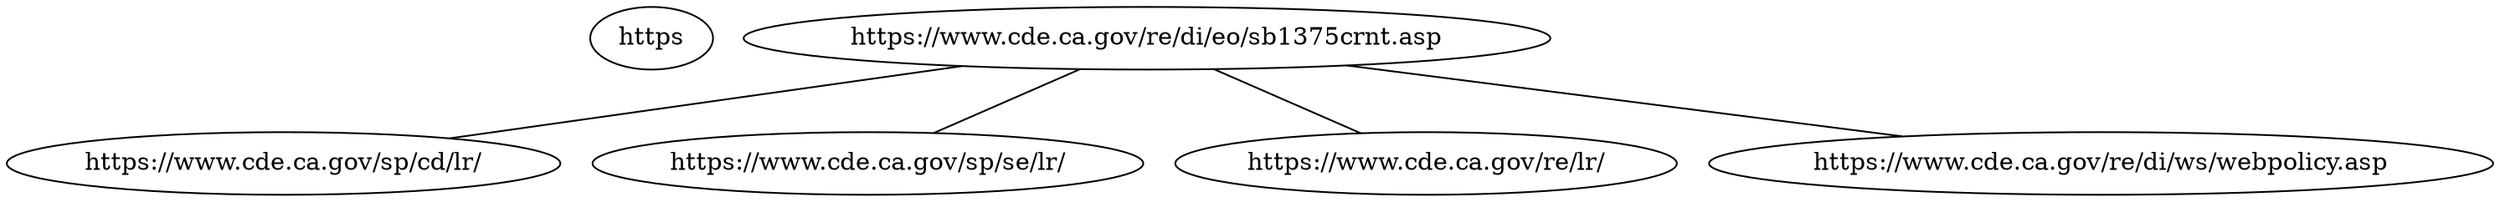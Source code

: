 strict graph  {
https [child_link="['https://www.cde.ca.gov/sp/cd/lr/', 'https://www.cde.ca.gov/sp/se/lr/', 'https://www.cde.ca.gov/re/lr/', 'https://www.cde.ca.gov/re/di/ws/webpolicy.asp']", data="b\"\nSB 1375 Notification - Equal Opportunity & Access (CA Dept of Education)\nSkip to main content\nCalifornia Department of Education\nSearch\nNavigation Menu\nCalifornia Department of Education\nCA Dept of Education\nSearch Site\nSearch\nTeaching & Learning\nTeaching & Learning Home\nBecoming an Educator\nBecome a Teacher\nCareer Technical Education\nBusiness & Marketing\nHealth Careers Education\nIndustrial & Technology Education\nPerkins\nROCP\nStandards & Framework\nWork Experience Education (WEE)\nCurriculum and Instruction Resources\nCommon Core State Standards\nCurriculum Frameworks & Instructional Materials\nDistance Learning\nDriver Education\nMulti-Tiered System of Supports\nRecommended Literature\nSchool Libraries\nService-Learning\nSpecialized Media\nGrade Spans\nEarly Education\nP-3 Alignment\nElementary\nMiddle Grades\nHigh School\nPostsecondary\nAdult Education\nProfessional Learning\nAdministrators\nBecome a Teacher\nCurriculum Areas Professional Standards\nQuality Schooling Framework\nSocial and Emotional Learning\nSubject Areas\nComputer Science\nEnglish Language Arts\nHealth\nHistory-Social Science\nMathematics\nPhysical Education\nScience\nVisual & Performing Arts\nWorld Languages\nTesting & Accountability\nTesting & Accountability Home\nAccountability\nCalifornia School Dashboard and System of Support\nDashboard Alternative School Status (DASS)\nLocal Educational Agency Accountability Report Card\nSchool Accountability Report Card (SARC)\nState Accountability Report Card\nCompliance Monitoring\nDistrict & School Interventions\nAwards and Recognition\nAcademic Achievement Awards\nCalifornia Distinguished Schools Program\nCalifornia Teachers of the Year\nClassified School Employees of the Year\nCalifornia Gold Ribbon Schools\nTesting\nAssessment Information\nCA Assessment of Student Performance and Progress (CAASPP)\nCA Proficiency Program (CPP)\nEnglish Language Proficiency Assessments for CA (ELPAC)\nGrade Two Diagnostic Assessment\nHigh School Equivalency Tests (HSET)\nNational Assessment of Educational Progress (NAEP)\nPhysical Fitness Testing (PFT)\nSmarter Balanced Assessment System\nFinance & Grants\nFinance & Grants Home\nAccounting\nDefinitions, Instructions, & Procedures\nIndirect Cost Rates (ICR)\nStandardized Account Code Structure (SACS)\nAllocations & Apportionments\nCategorical Programs\nEarly Education\nConsolidated Application\nFederal Cash Management\nLocal Control Funding Formula\nPrincipal Apportionment\nFunding\nAvailable Funding\nFunding Results\nProjected Funding\nSearch CDE Funding\nOutside Funding\nFunding Tools & Materials\nFinance & Grants Other Topics\nAuditing\nFiscal Oversight\nReports\nSoftware & Forms\nData & Statistics\nData & Statistics Home\nAccessing Educational Data\nAbout CDE's Education Data\nAbout DataQuest\nData Reports by Topic\nDownloadable Data Files\nData Collections\nCalifornia Basic Educational Data System (CBEDS)\nCalifornia Longitudinal Pupil Achievement Data System (CALPADS)\nConsolidated Application and Reporting System (CARS)\nCradle-to-Career Data System\nFinancial\nAnnual Financial Data\nCertificated Salaries & Benefits\nCurrent Expense of Education & Per-pupil Spending\nIndirect Cost Rates (ICR)\nData Governance\nData Privacy\nEducational Data Governance (EDGO)\nStudent Health & Support\nFree and Reduced Price Meal Eligibility Data\nFood Programs\nData Requests\nSchool & District Information\nCalifornia School Directory\nCharter School Locator\nCounty-District-School Administration\nPrivate School Data\nPublic Schools and District Data Files\nRegional Occupational Centers & Programs\nSchool Performance\nCalifornia School Dashboard and System of Support\nPostsecondary Preparation\nSpecialized Programs\nSpecialized Programs Home\nAdult Education\nDirectory of Schools\nFederal Grants Administration\nCharter Schools\nEarly Education\nContractor Information\nLaws, Regulations, & Requirements\nProgram Overview\nResources\nEducational Options\nIndependent Study\nOpen Enrollment\nEnglish Learners\nTitle III\nSpecial Education\nAdministration & Support\nAnnouncements & Current Issues\nData Collection & Reporting\nFamily Involvement & Partnerships\nLaws, Regulations, & Requirements\nQuality Assurance Process\nServices & Resources\nTitle I\nCA Equity Performance and Improvement Program\nImproving Academic Achievement\nSchoolwide Programs\nStatewide System of School Support (S4)\nSpecialized Programs Other Topics\nAmerican Indian\nGifted & Talented Education\nHomeless Education\nMigrant/International\nPrivate Schools and Schooling at Home\nState Special Schools\nLearning Support\nLearning Support Home\nAttendance Improvement\nSchool Attendance Review Boards\nTruancy\nExpanded Learning\n21st Century Community Learning Centers\nAfter School Education & Safety Program\nExpanded Learning Opportunities Program\nNutrition\nChild & Adult Care Food Program (CACFP)\nChild Nutrition Information & Payment System (CNIPS)\nRates, Eligibility Scales, & Funding\nSchool Nutrition\nParents/Family & Community\nClearinghouse for Multilingual Documents\nSchool Disaster and Emergency Management\nLearning Support Other Topics\nClass Size Reduction\nEducation Technology\nEducational Counseling\nHealth\nMental Health\nSafe Schools\nSchool Facilities\nTransportation\nYouth Development\nProfessional Learning\nProfessional Learning Home\nAdministrators\nCurriculum Areas\nProfessional Standards\nQuality Schooling Framework\nTitle II, Part A Resources and Guidance\nHome\nResources\nDepartment Information\nEqual Opportunity & Access\nCalifornia Department of EducationOfficial Letter\nCalifornia Department of EducationOfficial Letter\nApril 28, 2021\nDear County and  District Superintendents; Superintendents of State Special Schools; and Public,  Charter, and Private School Administrators:\nSEX  EQUITY IN EDUCATION ACT ANNUAL NOTIFICATION\nTitle IX  remains a critical federal civil rights law which prohibits discrimination on  the basis of sex (including sexual harassment) in our schools. It protects male  and female students and employees in any educational entity that receives  federal funds. In addition, Title IX protects transgender students and students  who do not conform to sex stereotypes. State law also prohibits discrimination  based on gender (sex), gender expression, gender identity, and sexual  orientation.\nCalifornia Education  Code Section 221.61 strengthens and expands upon Title IX and state sex  equity in education requirements. Specifically, by July 1, 2017, public  schools, private schools, school districts, county offices of education, and  charter schools receiving federal funding were required to post information on  their internet website relative to the designated Title IX Coordinator, the  rights of students and the responsibilities of schools, and a description of  how to file a complaint. Schools should continue to monitor and update  information to reflect changes in staff as well as any state and federal legal  requirements.\nTo fully  understand the Title IX requirements, we recommend an examination of 34 Code of Federal Regulations, Part 106.  Additionally, the law may not be applicable to all private schools receiving  federal funds. There are specific federal guidelines allowing exemptions to the  Title IX requirements if funds are received under the Elementary and Secondary  Education Act (ESEA) and the Individuals with Disabilities Education Act  (IDEA). For more information, please visit the Office of Civil Rights\xe2\x80\x99 Frequently Asked Questions page.\nThese  requirements are essential to ensure equity in education, and your efforts are  greatly appreciated. If you have any questions, please contact my staff by  phone at 916-445-9174 or by email at oeoinfo@cde.ca.gov.\nSincerely,\n[Original  copy on file at CDE]\nRandi Sol\xc3\xads-Thompson, Director\nCivil Rights, Title IX, ADA/504, MOA Coordinator\nOffice of Equal Opportunity\nCalifornia Department of Education\n1430 N Street, Room 4206\nSacramento, CA 95814\nPhone: 916-445-9174\nFax: 916-324-9818\noeoinfo@cde.ca.gov\nRT:mhb\nAttachment\nNondiscrimination Statement\nThe State of California, Department of Education (CDE), is committed to  ensuring equal, fair, and meaningful access to employment and education  services. The CDE does not discriminate in any employment practice, education  program, or educational activity on the basis and/or association with a person  or group with one or more of these actual or perceived characteristics of age,  ancestry, color, disability, ethnicity, gender, gender identity, gender  expression, genetic information, marital status, medical condition, military or  veteran status, national origin, immigration status, political affiliation,  pregnancy and related conditions, race, religion, retaliation, sex (including  sexual harassment), sexual orientation, or any other basis prohibited by  California state and federal nondiscrimination laws respectively. Not all bases  of discrimination will apply to both education services and employment. The  Office of Equal Opportunity is charged with overseeing, leading, and directing  the CDE\xe2\x80\x99s efforts to meet the legal obligations set forth in state and federal  civil rights laws, and regulations in CDE employment and delivery of education  services. Inquiries regarding nondiscrimination and civil rights should be  directed to the Office of Equal Opportunity.\nAttachment\nImplementation of the Sex Equity in Education Act\nThe following information from state and federal statute was gathered to assist in understanding how the amendments in SB 1375 expand upon the requirements of Title IX. This is not an exhaustive examination and, therefore, should not be used as a substitute for careful reading of the regulations themselves.\nSex Equity in Education Act\nCalifornia Education Code, 221.61\nOn or before July 1, 2017, public schools,  private schools that receive federal funds and are subject to the requirements  of Title IX, school districts, county offices of education, and charter schools  shall post in a prominent and conspicuous location on their Internet Web sites  all of the following:\nThe name and  contact information of the Title IX coordinator for that public school, private  school, school district, county office of education, or charter school, which  shall include the Title IX coordinator\xe2\x80\x99s phone number and email address.\nThe rights of a  pupil and the public and the responsibilities of the public school, private  school, school district, county office of education, or charter school under  Title IX, which shall include, but shall not be limited to, Internet Web links  to information about those rights and responsibilities located on the Internet  Web sites of the department\xe2\x80\x99s Office for Equal Opportunity and the United  States Department of Education Office of Civil Rights, and the list of rights  specified in Section 221.8.\nA description of  how to file a complaint under Title IX, which shall include all of the  following:\nAn explanation of the statute of  limitations within which a complaint must be filed after an alleged incident of  discrimination has occurred, and how a complaint may be filed beyond the  statute of limitations.\nAn explanation of how the complaint will be  investigated and how the complainant may further pursue the complaint,  including, but not limited to, Internet Web links to this information on the  United States Department of Education Office for Civil Rights\xe2\x80\x99 Internet Web  site.\nAn Internet Web link to the United States  Department of Education Office for Civil Rights complaints form, and the  contact information for the office, which shall include the phone number and  email address for the office.\nOn or before April 1, 2017, and annually  thereafter, the Superintendent shall send a letter through electronic means to  all public schools, private schools that receive federal funds and are subject  to the requirements of Title IX, school districts, county offices of education,  and charter schools informing them of the requirement specified in subdivision  (a) and of their responsibilities under Title IX.\nA public school that does not maintain an  Internet Web site may comply with subdivision (a) by posting the information  specified in paragraphs (1) to (3), inclusive, of subdivision (a) on the  Internet Web site of its school district or county office of education.\nNothing in this section shall be construed  to require a school or local educational agency to establish an Internet Web  site if the school or local educational agency does not already maintain one.\nTitle IX Requirements\n34 CFR [Code of Federal Regulations] 106.8\nDesignation of responsible employee. Each recipient shall designate at least one employee to coordinate its efforts to comply with and carry out its responsibilities under this part, including any investigation of any complaint communicated to such recipient alleging its noncompliance with this part or alleging any actions which would be prohibited by this part. The recipient shall notify all its students and employees of the name, office address and telephone number of the employee or employees appointed pursuant to this paragraph.\nComplaint procedure of recipient. A recipient shall adopt and publish grievance procedures providing for prompt and equitable resolution of student and employee complaints alleging any action which would be prohibited by this part.\n(Authority: 34 C.F.R. Sec 106.8)\n106.9 Dissemination of Policy\nNotification of policy.\nEach recipient shall implement specific and continuing steps to notify applicants for admission and employment, students and parents of elementary and secondary school students, employees, sources of referral of applicants for admission and employment, and all unions or professional organizations holding collective bargaining or professional agreements with the recipient, that it does not discriminate on the basis of sex in the educational program or activity which it operates, and that it is required by Title IX and this part not to discriminate in such a manner. Such notification shall contain such information and be made in such manner as the Assistant Secretary finds necessary to apprise such persons of the protections against discrimination assured them by Title IX and this part, but shall state at least that the requirement not to discriminate in the education program or activity extends to employment therein, and to admission thereto unless Subpart C does not apply to the recipient, and that inquiries concerning the application of Title IX and this part to such recipient may be referred to the employee designated pursuant to Sec. 106.8, or to the Assistant Secretary.\nEach recipient shall make the initial notification required by paragraph (a)(1) of this section within 90 days of the effective date of this part or of the date this part first applies to such recipient, whichever comes later, which notification shall include publication in:\nLocal newspapers;\nNewspapers and magazines operated by such recipient or by student, alumnae, or alumni groups for or in connection with such recipient; and\nMemoranda or other written communications distributed to every student and employee of such recipient.\nPublications.\nEach recipient shall prominently include a statement of the policy described in paragraph (a) of this section in each announcement, bulletin, catalog, or application form which it makes available to any person of a type, described in paragraph (a) of this section, or which is otherwise used in connection with the recruitment of students or employees.\nA recipient shall not use or distribute a publication of the type described in this paragraph which suggests, by text or illustration, that such recipient treats applicants, students, or employees differently on the basis of sex except as such treatment is permitted by this part.\nDistribution. Each recipient shall distribute without discrimination on the basis of sex each publication described in paragraph (b) of this section, and shall apprise each of its admission and employment recruitment representatives of the policy of nondiscrimination described in paragraph (a) of this section, and require such representatives to adhere to such policy.\n(Authority: 34 C.F.R. Sec 106.8)\nLast Reviewed: Wednesday, September 06, 2023\nShare this Page\nShare via Email\nShare with Twitter\nShare with Facebook\nShare with LinkedIn\nShare via Link\nRecently Posted in Department Information\nMS PowerPoint Standards  (added 09-Oct-2023)\nRequirements for Microsoft (MS) PowerPoint presentations that are developed, procured, maintained, or used under the purview of the California Department of Education (CDE).\nFooter Navigation Menu\nAbout CDE\nCDE Locations\nCDE Mission\nCDE Organization\nContact Us\nEqual Opportunity\nJobs at CDE\nNewsroom\nStay Connected with CDE\nSuperintendent's Initiatives\nState Board of Education\nMeeting Agendas\nMeeting Minutes & Schedule\nMembers\nPopular Content\nCalifornia School Dashboard\nCommon Core State Standards\nComplaint Procedures\nContent Standards\nCurriculum Resources\nEducation Funding\nEnglish Language Development Standards\nFinancial Allocations & Apportionments\nHigh School Equivalency Tests\nHigh School Graduation Requirements\nKindergarten in California\nReleased Test Questions\nSocial and Emotional Learning\nStandards & Frameworks\nPopular Program Areas\nAccountability - School Performance\nCareer Technical Education\nCharter Schools\nChild Nutrition\nChild Development\nDisaster and Emergency Management\nExpanded Learning\nPrincipal Apportionments\nSafe Schools\nSchool Facilities\nSpecial Education\nStandardized Testing\nTitle I\nTitle III\nResources\nCalifornia School Directory\nEducation Calendars\nEducation FAQs\nLanguage Access Complaint\nLaws & Regulations\nMultilingual Documents\nPublications\nSchool and District Reports\n>> More Resources\nSite Information\nA-Z Index | Site Map\nWeb Policy\nAccessibility Certification\n\xc2\xa9 California Department of Education\""];
https [child_link="['https://www.cde.ca.gov/sp/cd/lr/', 'https://www.cde.ca.gov/sp/se/lr/', 'https://www.cde.ca.gov/re/lr/', 'https://www.cde.ca.gov/re/di/ws/webpolicy.asp']", data="b\"\nLaws, Regulations, & Requirements - Early Education (CA Dept of Education)\nSkip to main content\nCalifornia Department of Education\nSearch\nNavigation Menu\nCalifornia Department of Education\nCA Dept of Education\nSearch Site\nSearch\nTeaching & Learning\nTeaching & Learning Home\nBecoming an Educator\nBecome a Teacher\nCareer Technical Education\nBusiness & Marketing\nHealth Careers Education\nIndustrial & Technology Education\nPerkins\nROCP\nStandards & Framework\nWork Experience Education (WEE)\nCurriculum and Instruction Resources\nCommon Core State Standards\nCurriculum Frameworks & Instructional Materials\nDistance Learning\nDriver Education\nMulti-Tiered System of Supports\nRecommended Literature\nSchool Libraries\nService-Learning\nSpecialized Media\nGrade Spans\nEarly Education\nP-3 Alignment\nElementary\nMiddle Grades\nHigh School\nPostsecondary\nAdult Education\nProfessional Learning\nAdministrators\nBecome a Teacher\nCurriculum Areas Professional Standards\nQuality Schooling Framework\nSocial and Emotional Learning\nSubject Areas\nComputer Science\nEnglish Language Arts\nHealth\nHistory-Social Science\nMathematics\nPhysical Education\nScience\nVisual & Performing Arts\nWorld Languages\nTesting & Accountability\nTesting & Accountability Home\nAccountability\nCalifornia School Dashboard and System of Support\nDashboard Alternative School Status (DASS)\nLocal Educational Agency Accountability Report Card\nSchool Accountability Report Card (SARC)\nState Accountability Report Card\nCompliance Monitoring\nDistrict & School Interventions\nAwards and Recognition\nAcademic Achievement Awards\nCalifornia Distinguished Schools Program\nCalifornia Teachers of the Year\nClassified School Employees of the Year\nCalifornia Gold Ribbon Schools\nTesting\nAssessment Information\nCA Assessment of Student Performance and Progress (CAASPP)\nCA Proficiency Program (CPP)\nEnglish Language Proficiency Assessments for CA (ELPAC)\nGrade Two Diagnostic Assessment\nHigh School Equivalency Tests (HSET)\nNational Assessment of Educational Progress (NAEP)\nPhysical Fitness Testing (PFT)\nSmarter Balanced Assessment System\nFinance & Grants\nFinance & Grants Home\nAccounting\nDefinitions, Instructions, & Procedures\nIndirect Cost Rates (ICR)\nStandardized Account Code Structure (SACS)\nAllocations & Apportionments\nCategorical Programs\nEarly Education\nConsolidated Application\nFederal Cash Management\nLocal Control Funding Formula\nPrincipal Apportionment\nFunding\nAvailable Funding\nFunding Results\nProjected Funding\nSearch CDE Funding\nOutside Funding\nFunding Tools & Materials\nFinance & Grants Other Topics\nAuditing\nFiscal Oversight\nReports\nSoftware & Forms\nData & Statistics\nData & Statistics Home\nAccessing Educational Data\nAbout CDE's Education Data\nAbout DataQuest\nData Reports by Topic\nDownloadable Data Files\nData Collections\nCalifornia Basic Educational Data System (CBEDS)\nCalifornia Longitudinal Pupil Achievement Data System (CALPADS)\nConsolidated Application and Reporting System (CARS)\nCradle-to-Career Data System\nFinancial\nAnnual Financial Data\nCertificated Salaries & Benefits\nCurrent Expense of Education & Per-pupil Spending\nIndirect Cost Rates (ICR)\nData Governance\nData Privacy\nEducational Data Governance (EDGO)\nStudent Health & Support\nFree and Reduced Price Meal Eligibility Data\nFood Programs\nData Requests\nSchool & District Information\nCalifornia School Directory\nCharter School Locator\nCounty-District-School Administration\nPrivate School Data\nPublic Schools and District Data Files\nRegional Occupational Centers & Programs\nSchool Performance\nCalifornia School Dashboard and System of Support\nPostsecondary Preparation\nSpecialized Programs\nSpecialized Programs Home\nAdult Education\nDirectory of Schools\nFederal Grants Administration\nCharter Schools\nEarly Education\nContractor Information\nLaws, Regulations, & Requirements\nProgram Overview\nResources\nEducational Options\nIndependent Study\nOpen Enrollment\nEnglish Learners\nTitle III\nSpecial Education\nAdministration & Support\nAnnouncements & Current Issues\nData Collection & Reporting\nFamily Involvement & Partnerships\nLaws, Regulations, & Requirements\nQuality Assurance Process\nServices & Resources\nTitle I\nCA Equity Performance and Improvement Program\nImproving Academic Achievement\nSchoolwide Programs\nStatewide System of School Support (S4)\nSpecialized Programs Other Topics\nAmerican Indian\nGifted & Talented Education\nHomeless Education\nMigrant/International\nPrivate Schools and Schooling at Home\nState Special Schools\nLearning Support\nLearning Support Home\nAttendance Improvement\nSchool Attendance Review Boards\nTruancy\nExpanded Learning\n21st Century Community Learning Centers\nAfter School Education & Safety Program\nExpanded Learning Opportunities Program\nNutrition\nChild & Adult Care Food Program (CACFP)\nChild Nutrition Information & Payment System (CNIPS)\nRates, Eligibility Scales, & Funding\nSchool Nutrition\nParents/Family & Community\nClearinghouse for Multilingual Documents\nSchool Disaster and Emergency Management\nLearning Support Other Topics\nClass Size Reduction\nEducation Technology\nEducational Counseling\nHealth\nMental Health\nSafe Schools\nSchool Facilities\nTransportation\nYouth Development\nProfessional Learning\nProfessional Learning Home\nAdministrators\nCurriculum Areas\nProfessional Standards\nQuality Schooling Framework\nTitle II, Part A Resources and Guidance\nHome\nSpecialized Programs\nEarly Education\nLaws, Regulations, & Requirements\nLaws, Regulations, & Requirements\nLegal and regulatory requirements contained in Education Code, California Code of Regulations, Funding Terms & Conditions, Compliance Review Instrument, California School Accounting Manual, and Audit Guide.\nAudit Guide for Child Development\nContracts\nGuidelines for independent auditors who conduct examination of\nchild development services contracts administered by the California\nDepartment of Education (CDE).\nCalifornia Code\nof Regulations\nRegulations are program requirements formally\nadopted by state agencies, which are also reviewed and approved\nby the Office of Administrative Law, and filed with the Secretary\nof State.\nTitle 5, Chapter 19\nChild Care and Development Programs, Subchapters 1-15, Sections 18000-18308\nTitle 5, Chapter 19.5\nCalWORKs and Child Care and Development Programs, Subchapters 1-2, Sections  18400-18434\nThese regulations\ndefine the program operations requirements for a recipient of\nchild care services funds made available by the CDE.\nTitle 22\nCommunity care facilities license regulations, including child care centers.\nCalifornia\nSchool Accounting Manual\nComprehensive reference source of acceptable\naccounting principles and practices for local educational agencies.\nFederal Program Monitoring/Contract Monitoring Review 2019-20 Program Instrument\nThe CDE performs    reviews\nof  programs offering subsidized child development services. This assessment tool presents each compliance area\nthe child development consultant examines.\nEducation\nCode\nStatutes applied to child care programs identified within the\nChild Care and Development Services Act.\nFunding\nTerms and Conditions\nIn conjunction with California Education\nCode and Title 5, California Code of Regulations,\nthese documents are prepared by contract type and represent a\ncompilation of required program implementation practices.\nQuestions:\nEarly Learning and Care Division | 916-322-6233\nLast Reviewed: Friday, January 06, 2023\nShare this Page\nShare via Email\nShare with Twitter\nShare with Facebook\nShare with LinkedIn\nShare via Link\nTrending in Early Education\nAges and Stages of Development\nCalifornia Preschool Learning Foundations\nContinued Funding Application\nChild Development\nManagement Bulletin 23-08\nCOVID-19 Guidance for Early Education\nCalifornia Preschool Curriculum Frameworks\nCognitive Development Domain\nContractor Information\nLaws, Regulations & Requirements (this page)\nEarly Education Division Management Bulletins\nMore Trending Items\nRecently Posted in Early Education\nChild Care and Development Programs  (added 26-Oct-2023)\nBrief descriptions of Title 5 child development programs, quality improvement activities, and Local Child Care and Development Planning Councils.\nContinued Funding Application FAQs  (added 20-Oct-2023)\nAnswers to Frequently Asked Questions relating to Management Bulletin 23-09 on the Fiscal Year 2023\xc3\xa2\xc2\x80\xc2\x9324 Continued Funding Application.\nManagement Bulletin 23-09  (added 20-Oct-2023)\nProvides information and guidance on the Continued Funding Application for Fiscal Year 2024-25 for Early Education California State Preschool Program (CSPP) contractors.\nManagement Bulletin 23-08  (added 21-Sep-2023)\nGuidance on Suspension and Expulsion in the California State Preschool Program.\nManagement Bulletin 23-07  (added 12-Sep-2023)\nThis Management Bulletin Provides Guidance on Family Fees for Fiscal Year 2023\xc3\xa2\xc2\x80\xc2\x9324.\nFooter Navigation Menu\nAbout CDE\nCDE Locations\nCDE Mission\nCDE Organization\nContact Us\nEqual Opportunity\nJobs at CDE\nNewsroom\nStay Connected with CDE\nSuperintendent's Initiatives\nState Board of Education\nMeeting Agendas\nMeeting Minutes & Schedule\nMembers\nPopular Content\nCalifornia School Dashboard\nCommon Core State Standards\nComplaint Procedures\nContent Standards\nCurriculum Resources\nEducation Funding\nEnglish Language Development Standards\nFinancial Allocations & Apportionments\nHigh School Equivalency Tests\nHigh School Graduation Requirements\nKindergarten in California\nReleased Test Questions\nSocial and Emotional Learning\nStandards & Frameworks\nPopular Program Areas\nAccountability - School Performance\nCareer Technical Education\nCharter Schools\nChild Nutrition\nChild Development\nDisaster and Emergency Management\nExpanded Learning\nPrincipal Apportionments\nSafe Schools\nSchool Facilities\nSpecial Education\nStandardized Testing\nTitle I\nTitle III\nResources\nCalifornia School Directory\nEducation Calendars\nEducation FAQs\nLanguage Access Complaint\nLaws & Regulations\nMultilingual Documents\nPublications\nSchool and District Reports\n>> More Resources\nSite Information\nA-Z Index | Site Map\nWeb Policy\nAccessibility Certification\n\xc2\xa9 California Department of Education\""];
https [child_link="['https://www.cde.ca.gov/sp/cd/lr/', 'https://www.cde.ca.gov/sp/se/lr/', 'https://www.cde.ca.gov/sp/se/qa/pssummary.asp', 'https://www.cde.ca.gov/re/lr/', 'https://www.cde.ca.gov/re/di/ws/webpolicy.asp']", data="b\"\nLaws, Regulations, & Policies - Special Education (CA Dept of Education)\nSkip to main content\nCalifornia Department of Education\nSearch\nNavigation Menu\nCalifornia Department of Education\nCA Dept of Education\nSearch Site\nSearch\nTeaching & Learning\nTeaching & Learning Home\nBecoming an Educator\nBecome a Teacher\nCareer Technical Education\nBusiness & Marketing\nHealth Careers Education\nIndustrial & Technology Education\nPerkins\nROCP\nStandards & Framework\nWork Experience Education (WEE)\nCurriculum and Instruction Resources\nCommon Core State Standards\nCurriculum Frameworks & Instructional Materials\nDistance Learning\nDriver Education\nMulti-Tiered System of Supports\nRecommended Literature\nSchool Libraries\nService-Learning\nSpecialized Media\nGrade Spans\nEarly Education\nP-3 Alignment\nElementary\nMiddle Grades\nHigh School\nPostsecondary\nAdult Education\nProfessional Learning\nAdministrators\nBecome a Teacher\nCurriculum Areas Professional Standards\nQuality Schooling Framework\nSocial and Emotional Learning\nSubject Areas\nComputer Science\nEnglish Language Arts\nHealth\nHistory-Social Science\nMathematics\nPhysical Education\nScience\nVisual & Performing Arts\nWorld Languages\nTesting & Accountability\nTesting & Accountability Home\nAccountability\nCalifornia School Dashboard and System of Support\nDashboard Alternative School Status (DASS)\nLocal Educational Agency Accountability Report Card\nSchool Accountability Report Card (SARC)\nState Accountability Report Card\nCompliance Monitoring\nDistrict & School Interventions\nAwards and Recognition\nAcademic Achievement Awards\nCalifornia Distinguished Schools Program\nCalifornia Teachers of the Year\nClassified School Employees of the Year\nCalifornia Gold Ribbon Schools\nTesting\nAssessment Information\nCA Assessment of Student Performance and Progress (CAASPP)\nCA Proficiency Program (CPP)\nEnglish Language Proficiency Assessments for CA (ELPAC)\nGrade Two Diagnostic Assessment\nHigh School Equivalency Tests (HSET)\nNational Assessment of Educational Progress (NAEP)\nPhysical Fitness Testing (PFT)\nSmarter Balanced Assessment System\nFinance & Grants\nFinance & Grants Home\nAccounting\nDefinitions, Instructions, & Procedures\nIndirect Cost Rates (ICR)\nStandardized Account Code Structure (SACS)\nAllocations & Apportionments\nCategorical Programs\nEarly Education\nConsolidated Application\nFederal Cash Management\nLocal Control Funding Formula\nPrincipal Apportionment\nFunding\nAvailable Funding\nFunding Results\nProjected Funding\nSearch CDE Funding\nOutside Funding\nFunding Tools & Materials\nFinance & Grants Other Topics\nAuditing\nFiscal Oversight\nReports\nSoftware & Forms\nData & Statistics\nData & Statistics Home\nAccessing Educational Data\nAbout CDE's Education Data\nAbout DataQuest\nData Reports by Topic\nDownloadable Data Files\nData Collections\nCalifornia Basic Educational Data System (CBEDS)\nCalifornia Longitudinal Pupil Achievement Data System (CALPADS)\nConsolidated Application and Reporting System (CARS)\nCradle-to-Career Data System\nFinancial\nAnnual Financial Data\nCertificated Salaries & Benefits\nCurrent Expense of Education & Per-pupil Spending\nIndirect Cost Rates (ICR)\nData Governance\nData Privacy\nEducational Data Governance (EDGO)\nStudent Health & Support\nFree and Reduced Price Meal Eligibility Data\nFood Programs\nData Requests\nSchool & District Information\nCalifornia School Directory\nCharter School Locator\nCounty-District-School Administration\nPrivate School Data\nPublic Schools and District Data Files\nRegional Occupational Centers & Programs\nSchool Performance\nCalifornia School Dashboard and System of Support\nPostsecondary Preparation\nSpecialized Programs\nSpecialized Programs Home\nAdult Education\nDirectory of Schools\nFederal Grants Administration\nCharter Schools\nEarly Education\nContractor Information\nLaws, Regulations, & Requirements\nProgram Overview\nResources\nEducational Options\nIndependent Study\nOpen Enrollment\nEnglish Learners\nTitle III\nSpecial Education\nAdministration & Support\nAnnouncements & Current Issues\nData Collection & Reporting\nFamily Involvement & Partnerships\nLaws, Regulations, & Requirements\nQuality Assurance Process\nServices & Resources\nTitle I\nCA Equity Performance and Improvement Program\nImproving Academic Achievement\nSchoolwide Programs\nStatewide System of School Support (S4)\nSpecialized Programs Other Topics\nAmerican Indian\nGifted & Talented Education\nHomeless Education\nMigrant/International\nPrivate Schools and Schooling at Home\nState Special Schools\nLearning Support\nLearning Support Home\nAttendance Improvement\nSchool Attendance Review Boards\nTruancy\nExpanded Learning\n21st Century Community Learning Centers\nAfter School Education & Safety Program\nExpanded Learning Opportunities Program\nNutrition\nChild & Adult Care Food Program (CACFP)\nChild Nutrition Information & Payment System (CNIPS)\nRates, Eligibility Scales, & Funding\nSchool Nutrition\nParents/Family & Community\nClearinghouse for Multilingual Documents\nSchool Disaster and Emergency Management\nLearning Support Other Topics\nClass Size Reduction\nEducation Technology\nEducational Counseling\nHealth\nMental Health\nSafe Schools\nSchool Facilities\nTransportation\nYouth Development\nProfessional Learning\nProfessional Learning Home\nAdministrators\nCurriculum Areas\nProfessional Standards\nQuality Schooling Framework\nTitle II, Part A Resources and Guidance\nHome\nSpecialized Programs\nSpecial Education\nLaws, Regulations, & Policies\nLaws, Regulations, & Policies\nFederal and state legislation, laws, regulations, policies, legal advisories, and guidance.\nState\nLaws\nCalifornia Special Education Reference (CASER)\n(Posted 22-Jan-2015)\nA word-searchable database of special education-related state and federal statutes and regulations, federal guidance documents, and editions of the Federal Register.\nPolicy\nSize And Scope (Updated 06-Oct-2021)\nSpecial Education Local Plan Area size and scope standards as adopted by the State Board of Education at the November 17-18, 1983 meeting pursuant to California Education Code Section 56100(c).\nGuidance\nOfficial Letters from the California Department of Education, Special Education Division, State Director of Special Education (Updated 03-Oct-2023)\nProvides program clarification on procedural and/or implementation issues.\nSpecial Education Transportation Guidelines (Updated 18-Jul-2023)\nGuidelines for use by Individualized Education Program (IEP) Teams when determining required transportation services.\nLegislative Report\nRavenswood Budget Report (Posted 26-Jun-2017)\nReport to the Legislature, Department of Finance, and the Legislative Analyst\xe2\x80\x99s Office.\nFederal\nLaws\nReauthorization of the Individuals with Disabilities Education Act 2004 (Updated 10-Apr-2023)\nLinks to important references and resources on the Reauthorization of the Individuals with Disabilities Education Act (IDEA).\nRegulations\nPart B Regulations of the IDEA\n(PDF)\nTitle 34, Code of Federal Regulations, Part 300\nQuestions:\nSpecial Education Division | specedinfoshare@cde.ca.gov | 916-445-4613\nLast Reviewed: Tuesday, October 03, 2023\nShare this Page\nShare via Email\nShare with Twitter\nShare with Facebook\nShare with LinkedIn\nShare via Link\nTrending in Special Education\nSpecial Education\nParents' Rights\nLaws, Regulations, & Policies  (this page)\nSpecial Education\nQuality Assurance Process\nComplaint Process\nCalifornia Special Education Local Plan Areas\nCalifornia Parent Organizations\nResources on IEPs for Students with Disabilities\nThe IEP Module 3\nServices & Resources\nMore Trending Items\nRecently Posted in Special Education\nACSE Agenda October 18-19, 2023  (updated 18-Oct-2023)\nAdvisory Commission on Special Education (ACSE) meeting agenda.\nChanges in Collection of Data for SWD in CALPADS  (added 03-Oct-2023)\nProvides notification regarding changes in collection of data for students with disabilities (SWD) in the California Longitudinal Pupil Achievement Data System (CALPADS) for the 2023\xc3\xa2\xc2\x80\xc2\x9324 academic year.\nAnnual Performance Report Measures  (updated 25-Sep-2023)\nShort summaries of special education program and student outcome data for California local educational agencies (LEAs).\nACSE Meeting Dates  (updated 12-Sep-2023)\nAdvisory Commission on Special Education (ACSE) meeting calendar.\nWAI Advisory Special Meeting September 6, 2023  (added 01-Sep-2023)\nWorkability I (WAI) State Advisory Special Meeting Agenda.\nFooter Navigation Menu\nAbout CDE\nCDE Locations\nCDE Mission\nCDE Organization\nContact Us\nEqual Opportunity\nJobs at CDE\nNewsroom\nStay Connected with CDE\nSuperintendent's Initiatives\nState Board of Education\nMeeting Agendas\nMeeting Minutes & Schedule\nMembers\nPopular Content\nCalifornia School Dashboard\nCommon Core State Standards\nComplaint Procedures\nContent Standards\nCurriculum Resources\nEducation Funding\nEnglish Language Development Standards\nFinancial Allocations & Apportionments\nHigh School Equivalency Tests\nHigh School Graduation Requirements\nKindergarten in California\nReleased Test Questions\nSocial and Emotional Learning\nStandards & Frameworks\nPopular Program Areas\nAccountability - School Performance\nCareer Technical Education\nCharter Schools\nChild Nutrition\nChild Development\nDisaster and Emergency Management\nExpanded Learning\nPrincipal Apportionments\nSafe Schools\nSchool Facilities\nSpecial Education\nStandardized Testing\nTitle I\nTitle III\nResources\nCalifornia School Directory\nEducation Calendars\nEducation FAQs\nLanguage Access Complaint\nLaws & Regulations\nMultilingual Documents\nPublications\nSchool and District Reports\n>> More Resources\nSite Information\nA-Z Index | Site Map\nWeb Policy\nAccessibility Certification\n\xc2\xa9 California Department of Education\""];
https [child_link="['https://www.cde.ca.gov/sp/cd/lr/', 'https://www.cde.ca.gov/sp/se/lr/', 'https://www.cde.ca.gov/re/lr/cl/', 'https://www.cde.ca.gov/re/lr/fp/', 'https://www.cde.ca.gov/re/lr/cl/index.asp', 'https://www.cde.ca.gov/re/lr/', 'https://www.cde.ca.gov/re/di/ws/webpolicy.asp']", data="b\"\nLaws & Regulations - Resources (CA Dept of Education)\nSkip to main content\nCalifornia Department of Education\nSearch\nNavigation Menu\nCalifornia Department of Education\nCA Dept of Education\nSearch Site\nSearch\nTeaching & Learning\nTeaching & Learning Home\nBecoming an Educator\nBecome a Teacher\nCareer Technical Education\nBusiness & Marketing\nHealth Careers Education\nIndustrial & Technology Education\nPerkins\nROCP\nStandards & Framework\nWork Experience Education (WEE)\nCurriculum and Instruction Resources\nCommon Core State Standards\nCurriculum Frameworks & Instructional Materials\nDistance Learning\nDriver Education\nMulti-Tiered System of Supports\nRecommended Literature\nSchool Libraries\nService-Learning\nSpecialized Media\nGrade Spans\nEarly Education\nP-3 Alignment\nElementary\nMiddle Grades\nHigh School\nPostsecondary\nAdult Education\nProfessional Learning\nAdministrators\nBecome a Teacher\nCurriculum Areas Professional Standards\nQuality Schooling Framework\nSocial and Emotional Learning\nSubject Areas\nComputer Science\nEnglish Language Arts\nHealth\nHistory-Social Science\nMathematics\nPhysical Education\nScience\nVisual & Performing Arts\nWorld Languages\nTesting & Accountability\nTesting & Accountability Home\nAccountability\nCalifornia School Dashboard and System of Support\nDashboard Alternative School Status (DASS)\nLocal Educational Agency Accountability Report Card\nSchool Accountability Report Card (SARC)\nState Accountability Report Card\nCompliance Monitoring\nDistrict & School Interventions\nAwards and Recognition\nAcademic Achievement Awards\nCalifornia Distinguished Schools Program\nCalifornia Teachers of the Year\nClassified School Employees of the Year\nCalifornia Gold Ribbon Schools\nTesting\nAssessment Information\nCA Assessment of Student Performance and Progress (CAASPP)\nCA Proficiency Program (CPP)\nEnglish Language Proficiency Assessments for CA (ELPAC)\nGrade Two Diagnostic Assessment\nHigh School Equivalency Tests (HSET)\nNational Assessment of Educational Progress (NAEP)\nPhysical Fitness Testing (PFT)\nSmarter Balanced Assessment System\nFinance & Grants\nFinance & Grants Home\nAccounting\nDefinitions, Instructions, & Procedures\nIndirect Cost Rates (ICR)\nStandardized Account Code Structure (SACS)\nAllocations & Apportionments\nCategorical Programs\nEarly Education\nConsolidated Application\nFederal Cash Management\nLocal Control Funding Formula\nPrincipal Apportionment\nFunding\nAvailable Funding\nFunding Results\nProjected Funding\nSearch CDE Funding\nOutside Funding\nFunding Tools & Materials\nFinance & Grants Other Topics\nAuditing\nFiscal Oversight\nReports\nSoftware & Forms\nData & Statistics\nData & Statistics Home\nAccessing Educational Data\nAbout CDE's Education Data\nAbout DataQuest\nData Reports by Topic\nDownloadable Data Files\nData Collections\nCalifornia Basic Educational Data System (CBEDS)\nCalifornia Longitudinal Pupil Achievement Data System (CALPADS)\nConsolidated Application and Reporting System (CARS)\nCradle-to-Career Data System\nFinancial\nAnnual Financial Data\nCertificated Salaries & Benefits\nCurrent Expense of Education & Per-pupil Spending\nIndirect Cost Rates (ICR)\nData Governance\nData Privacy\nEducational Data Governance (EDGO)\nStudent Health & Support\nFree and Reduced Price Meal Eligibility Data\nFood Programs\nData Requests\nSchool & District Information\nCalifornia School Directory\nCharter School Locator\nCounty-District-School Administration\nPrivate School Data\nPublic Schools and District Data Files\nRegional Occupational Centers & Programs\nSchool Performance\nCalifornia School Dashboard and System of Support\nPostsecondary Preparation\nSpecialized Programs\nSpecialized Programs Home\nAdult Education\nDirectory of Schools\nFederal Grants Administration\nCharter Schools\nEarly Education\nContractor Information\nLaws, Regulations, & Requirements\nProgram Overview\nResources\nEducational Options\nIndependent Study\nOpen Enrollment\nEnglish Learners\nTitle III\nSpecial Education\nAdministration & Support\nAnnouncements & Current Issues\nData Collection & Reporting\nFamily Involvement & Partnerships\nLaws, Regulations, & Requirements\nQuality Assurance Process\nServices & Resources\nTitle I\nCA Equity Performance and Improvement Program\nImproving Academic Achievement\nSchoolwide Programs\nStatewide System of School Support (S4)\nSpecialized Programs Other Topics\nAmerican Indian\nGifted & Talented Education\nHomeless Education\nMigrant/International\nPrivate Schools and Schooling at Home\nState Special Schools\nLearning Support\nLearning Support Home\nAttendance Improvement\nSchool Attendance Review Boards\nTruancy\nExpanded Learning\n21st Century Community Learning Centers\nAfter School Education & Safety Program\nExpanded Learning Opportunities Program\nNutrition\nChild & Adult Care Food Program (CACFP)\nChild Nutrition Information & Payment System (CNIPS)\nRates, Eligibility Scales, & Funding\nSchool Nutrition\nParents/Family & Community\nClearinghouse for Multilingual Documents\nSchool Disaster and Emergency Management\nLearning Support Other Topics\nClass Size Reduction\nEducation Technology\nEducational Counseling\nHealth\nMental Health\nSafe Schools\nSchool Facilities\nTransportation\nYouth Development\nProfessional Learning\nProfessional Learning Home\nAdministrators\nCurriculum Areas\nProfessional Standards\nQuality Schooling Framework\nTitle II, Part A Resources and Guidance\nHome\nResources\nLaws & Regulations\nLaws & Regulations\nEducation Code, regulations, waivers, and other laws pertaining to education in California.\nCalifornia Laws & CodesOfficial Web sites for California laws, Education Code, and California Code of Regulations.California Student Safety & Violence PreventionCalifornia students are protected from discrimination or harassment based on sexual orientation or gender identification.Decisions Pending & Opportunities for Public ParticipationInformation on department-related bulletins and notices, public meetings and agendas, and instructions on how the public may submit written comments or otherwise participate in administrative proceedings, meetings, and hearings.Federal Education PolicyInformation on the development, implementation and oversight involving federal educational policy and programs affecting California.Fiscal Management AdvisorySupplemental guidance regarding summer school, third parties and tuition fees.Government AffairsInformation regarding state and federal legislation as it affects public education in California.Legislative ReportsReports required by California state law to be submitted to the Legislature and posted on the CDE Web site.Proposed Rulemaking & RegulationsNotices of proposed actions to adopt, amend, or repeal regulations for the California Department of Education, State Superintendent of Public Instruction, and the California State Board of Education.  Pupil Promotion & RetentionCurrent law and information on pupil promotion and retention policies and related supplemental instruction programs.School District OrganizationInformation for all parties involved in the school district organization process.Statutory School Attendance AlternativesCurrent laws on intradistrict and interdistrict transfers.WaiversHelp for local educational agencies in requesting a waiver from the California State Board of Education; provides flexibility to the California Education Code, Title 5 Regulation, and the federal No Child Left Behind Act.\nShare this Page\nShare via Email\nShare with Twitter\nShare with Facebook\nShare with LinkedIn\nShare via Link\nTrending in Laws & Regulations\nCalifornia Law and Code\nLaws & Regulations (this page)\nSchool District Organization\nList of School Districts\nFAQs Pupil Promotion & Retention\nWaivers\nPublic Access\nPupil Promotion & Retention\nSubmit a Waiver Request\nSpecific Waiver Request\nLocal Control - Districts and Counties\nMore Trending Items\nRecently Posted in Laws & Regulations\nState Board of Education Conflict of Interest Code  (added 12-Oct-2023)\nDocuments related to the proposed changes to the State Board of Education's Conflict of Interest Code.\nFiscal Management Advisory 23-01  (added 02-Oct-2023)\nFiscal Management Advisory 23-01 regarding the impact of a potential government shutdown.\nFooter Navigation Menu\nAbout CDE\nCDE Locations\nCDE Mission\nCDE Organization\nContact Us\nEqual Opportunity\nJobs at CDE\nNewsroom\nStay Connected with CDE\nSuperintendent's Initiatives\nState Board of Education\nMeeting Agendas\nMeeting Minutes & Schedule\nMembers\nPopular Content\nCalifornia School Dashboard\nCommon Core State Standards\nComplaint Procedures\nContent Standards\nCurriculum Resources\nEducation Funding\nEnglish Language Development Standards\nFinancial Allocations & Apportionments\nHigh School Equivalency Tests\nHigh School Graduation Requirements\nKindergarten in California\nReleased Test Questions\nSocial and Emotional Learning\nStandards & Frameworks\nPopular Program Areas\nAccountability - School Performance\nCareer Technical Education\nCharter Schools\nChild Nutrition\nChild Development\nDisaster and Emergency Management\nExpanded Learning\nPrincipal Apportionments\nSafe Schools\nSchool Facilities\nSpecial Education\nStandardized Testing\nTitle I\nTitle III\nResources\nCalifornia School Directory\nEducation Calendars\nEducation FAQs\nLanguage Access Complaint\nLaws & Regulations\nMultilingual Documents\nPublications\nSchool and District Reports\n>> More Resources\nSite Information\nA-Z Index | Site Map\nWeb Policy\nAccessibility Certification\n\xc2\xa9 California Department of Education\""];
https [child_link="['https://www.cde.ca.gov/sp/cd/lr/', 'https://www.cde.ca.gov/sp/se/lr/', 'https://www.cde.ca.gov/re/di/eo/genequitytitleix.asp', 'https://www.cde.ca.gov/re/lr/', 'https://www.cde.ca.gov/re/di/ws/webpolicy.asp']", data="b\"\nWeb Policy - Web Site Information (CA Dept of Education)\nSkip to main content\nCalifornia Department of Education\nSearch\nNavigation Menu\nCalifornia Department of Education\nCA Dept of Education\nSearch Site\nSearch\nTeaching & Learning\nTeaching & Learning Home\nBecoming an Educator\nBecome a Teacher\nCareer Technical Education\nBusiness & Marketing\nHealth Careers Education\nIndustrial & Technology Education\nPerkins\nROCP\nStandards & Framework\nWork Experience Education (WEE)\nCurriculum and Instruction Resources\nCommon Core State Standards\nCurriculum Frameworks & Instructional Materials\nDistance Learning\nDriver Education\nMulti-Tiered System of Supports\nRecommended Literature\nSchool Libraries\nService-Learning\nSpecialized Media\nGrade Spans\nEarly Education\nP-3 Alignment\nElementary\nMiddle Grades\nHigh School\nPostsecondary\nAdult Education\nProfessional Learning\nAdministrators\nBecome a Teacher\nCurriculum Areas Professional Standards\nQuality Schooling Framework\nSocial and Emotional Learning\nSubject Areas\nComputer Science\nEnglish Language Arts\nHealth\nHistory-Social Science\nMathematics\nPhysical Education\nScience\nVisual & Performing Arts\nWorld Languages\nTesting & Accountability\nTesting & Accountability Home\nAccountability\nCalifornia School Dashboard and System of Support\nDashboard Alternative School Status (DASS)\nLocal Educational Agency Accountability Report Card\nSchool Accountability Report Card (SARC)\nState Accountability Report Card\nCompliance Monitoring\nDistrict & School Interventions\nAwards and Recognition\nAcademic Achievement Awards\nCalifornia Distinguished Schools Program\nCalifornia Teachers of the Year\nClassified School Employees of the Year\nCalifornia Gold Ribbon Schools\nTesting\nAssessment Information\nCA Assessment of Student Performance and Progress (CAASPP)\nCA Proficiency Program (CPP)\nEnglish Language Proficiency Assessments for CA (ELPAC)\nGrade Two Diagnostic Assessment\nHigh School Equivalency Tests (HSET)\nNational Assessment of Educational Progress (NAEP)\nPhysical Fitness Testing (PFT)\nSmarter Balanced Assessment System\nFinance & Grants\nFinance & Grants Home\nAccounting\nDefinitions, Instructions, & Procedures\nIndirect Cost Rates (ICR)\nStandardized Account Code Structure (SACS)\nAllocations & Apportionments\nCategorical Programs\nEarly Education\nConsolidated Application\nFederal Cash Management\nLocal Control Funding Formula\nPrincipal Apportionment\nFunding\nAvailable Funding\nFunding Results\nProjected Funding\nSearch CDE Funding\nOutside Funding\nFunding Tools & Materials\nFinance & Grants Other Topics\nAuditing\nFiscal Oversight\nReports\nSoftware & Forms\nData & Statistics\nData & Statistics Home\nAccessing Educational Data\nAbout CDE's Education Data\nAbout DataQuest\nData Reports by Topic\nDownloadable Data Files\nData Collections\nCalifornia Basic Educational Data System (CBEDS)\nCalifornia Longitudinal Pupil Achievement Data System (CALPADS)\nConsolidated Application and Reporting System (CARS)\nCradle-to-Career Data System\nFinancial\nAnnual Financial Data\nCertificated Salaries & Benefits\nCurrent Expense of Education & Per-pupil Spending\nIndirect Cost Rates (ICR)\nData Governance\nData Privacy\nEducational Data Governance (EDGO)\nStudent Health & Support\nFree and Reduced Price Meal Eligibility Data\nFood Programs\nData Requests\nSchool & District Information\nCalifornia School Directory\nCharter School Locator\nCounty-District-School Administration\nPrivate School Data\nPublic Schools and District Data Files\nRegional Occupational Centers & Programs\nSchool Performance\nCalifornia School Dashboard and System of Support\nPostsecondary Preparation\nSpecialized Programs\nSpecialized Programs Home\nAdult Education\nDirectory of Schools\nFederal Grants Administration\nCharter Schools\nEarly Education\nContractor Information\nLaws, Regulations, & Requirements\nProgram Overview\nResources\nEducational Options\nIndependent Study\nOpen Enrollment\nEnglish Learners\nTitle III\nSpecial Education\nAdministration & Support\nAnnouncements & Current Issues\nData Collection & Reporting\nFamily Involvement & Partnerships\nLaws, Regulations, & Requirements\nQuality Assurance Process\nServices & Resources\nTitle I\nCA Equity Performance and Improvement Program\nImproving Academic Achievement\nSchoolwide Programs\nStatewide System of School Support (S4)\nSpecialized Programs Other Topics\nAmerican Indian\nGifted & Talented Education\nHomeless Education\nMigrant/International\nPrivate Schools and Schooling at Home\nState Special Schools\nLearning Support\nLearning Support Home\nAttendance Improvement\nSchool Attendance Review Boards\nTruancy\nExpanded Learning\n21st Century Community Learning Centers\nAfter School Education & Safety Program\nExpanded Learning Opportunities Program\nNutrition\nChild & Adult Care Food Program (CACFP)\nChild Nutrition Information & Payment System (CNIPS)\nRates, Eligibility Scales, & Funding\nSchool Nutrition\nParents/Family & Community\nClearinghouse for Multilingual Documents\nSchool Disaster and Emergency Management\nLearning Support Other Topics\nClass Size Reduction\nEducation Technology\nEducational Counseling\nHealth\nMental Health\nSafe Schools\nSchool Facilities\nTransportation\nYouth Development\nProfessional Learning\nProfessional Learning Home\nAdministrators\nCurriculum Areas\nProfessional Standards\nQuality Schooling Framework\nTitle II, Part A Resources and Guidance\nHome\nResources\nDepartment Information\nWeb Site Information\nWeb Policy\nPolicy Statement for the California Department of Education Web Site.\nAccessibility\nThe Department is required by federal and state law to make information intended for the general public accessible to individuals with disabilities.\nConditions of Use\nBy visiting this Web site, you are accepting the policies and practices described in this notice.\nCopyright Statement\nDiscloses the copyright practices for the California Department of Education.\nLinking Policy\nThis linking policy discloses the linking practices for the California Department of Education (CDE) Web site.\nMinimum Web Browser Requirement\nIt is the intent of CDE that all of its Web pages and Web-based applications\nwill work well with the current stable release and one previous release of Mozilla Firefox, Apple Safari, Google Chrome, and Microsoft Edge.\nPrivacy Policy\nThis privacy statement discloses the privacy practices for the California Department of Education.\nSignature Policy\nThe Department's statement on the use of signatures on the California Department of Education Web site.\nQuestions:\nWeb Services Office | tsdweb@cde.ca.gov\nLast Reviewed: Saturday, October 29, 2022\nShare this Page\nShare via Email\nShare with Twitter\nShare with Facebook\nShare with LinkedIn\nShare via Link\nRelated ContentMinimum Web Browser RequirementMinimum requirements for the California Department of Education Web site to display properly.Web, Document, and Accessibility StandardsFor all Web products (Web pages, Web documents, Web sites, Web applications, or other Web services) developed by the CDE, by CDE personnel, or as a result of a contract with the CDE, these Web standards must be followed.\nTrending in Department Information\nContact Us\nStudent Records & Transcripts\nDistrict Transfers\nFrequently Asked Questions\nEmployment Opportunities\nGender Equity/Title IX\nJob Announcements\nCalifornia Department of Education FAQ\nOrganization\nExamination Bulletins\nEqual Opportunity and Access\nMore Trending Items\nRecently Posted in Department Information\nMS PowerPoint Standards  (added 09-Oct-2023)\nRequirements for Microsoft (MS) PowerPoint presentations that are developed, procured, maintained, or used under the purview of the California Department of Education (CDE).\nFooter Navigation Menu\nAbout CDE\nCDE Locations\nCDE Mission\nCDE Organization\nContact Us\nEqual Opportunity\nJobs at CDE\nNewsroom\nStay Connected with CDE\nSuperintendent's Initiatives\nState Board of Education\nMeeting Agendas\nMeeting Minutes & Schedule\nMembers\nPopular Content\nCalifornia School Dashboard\nCommon Core State Standards\nComplaint Procedures\nContent Standards\nCurriculum Resources\nEducation Funding\nEnglish Language Development Standards\nFinancial Allocations & Apportionments\nHigh School Equivalency Tests\nHigh School Graduation Requirements\nKindergarten in California\nReleased Test Questions\nSocial and Emotional Learning\nStandards & Frameworks\nPopular Program Areas\nAccountability - School Performance\nCareer Technical Education\nCharter Schools\nChild Nutrition\nChild Development\nDisaster and Emergency Management\nExpanded Learning\nPrincipal Apportionments\nSafe Schools\nSchool Facilities\nSpecial Education\nStandardized Testing\nTitle I\nTitle III\nResources\nCalifornia School Directory\nEducation Calendars\nEducation FAQs\nLanguage Access Complaint\nLaws & Regulations\nMultilingual Documents\nPublications\nSchool and District Reports\n>> More Resources\nSite Information\nA-Z Index | Site Map\nWeb Policy\nAccessibility Certification\n\xc2\xa9 California Department of Education\""];
"https://www.cde.ca.gov/re/di/eo/sb1375crnt.asp" -- "https://www.cde.ca.gov/sp/cd/lr/";
"https://www.cde.ca.gov/re/di/eo/sb1375crnt.asp" -- "https://www.cde.ca.gov/sp/se/lr/";
"https://www.cde.ca.gov/re/di/eo/sb1375crnt.asp" -- "https://www.cde.ca.gov/re/lr/";
"https://www.cde.ca.gov/re/di/eo/sb1375crnt.asp" -- "https://www.cde.ca.gov/re/di/ws/webpolicy.asp";
}
